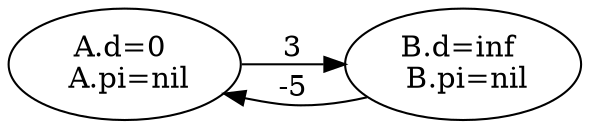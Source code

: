 digraph BST {
rankdir="LR";
"A.d=0 \n A.pi=nil" -> "B.d=inf \n B.pi=nil" [label="3"];
"B.d=inf \n B.pi=nil" -> "A.d=0 \n A.pi=nil"[label="-5"];
}

